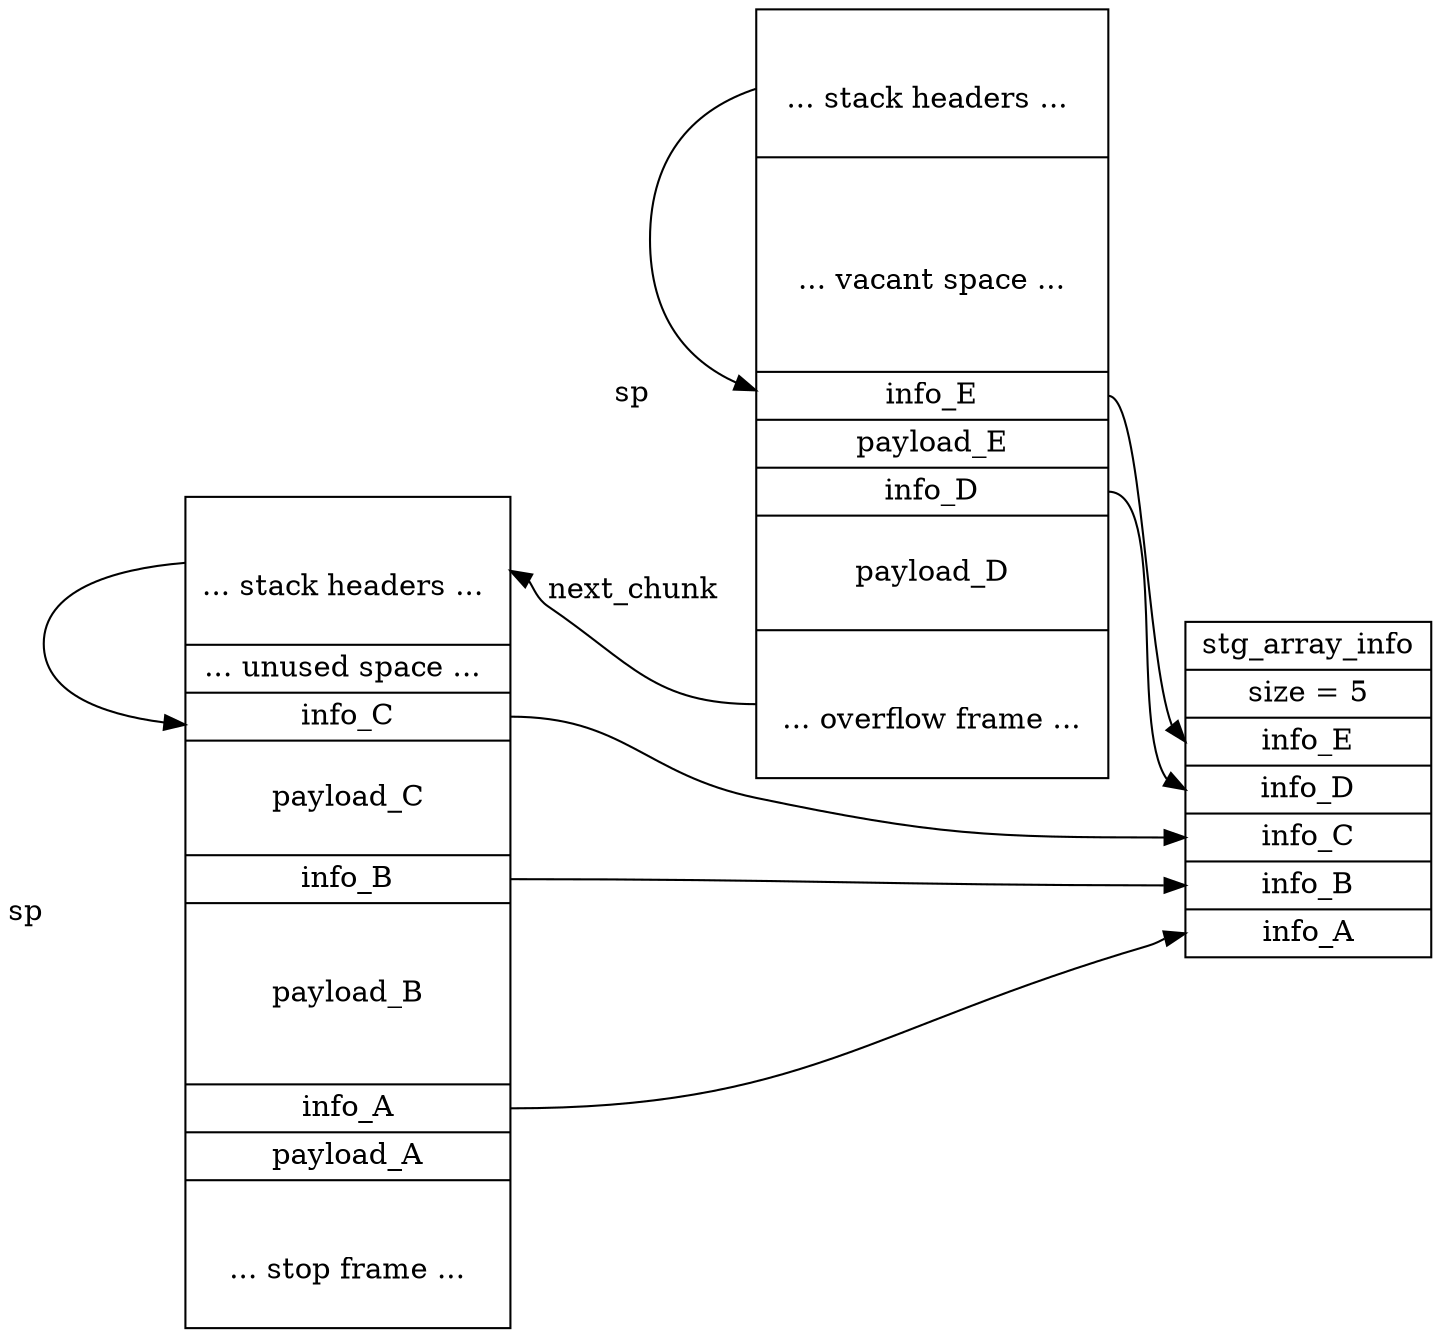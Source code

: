 digraph {
    node [shape=record];

    stack1
    [label=" <top> \n\n... stack headers ... \n\n\
           | ... unused space ... \n \
           | <C> info_C     \
           | \npayload_C\n\n      \
           | <B> info_B     \
           | \n\npayload_B\n\n\n      \
           | <A> info_A     \
           | payload_A\n      \
           | \n\n   ... stop frame ...   \n\n"];

    stack2
    [label=" <top> \n\n... stack headers ... \n\n\
           | \n\n\n ... vacant space ... \n\n\n \
           | <E> info_E     \
           | payload_E      \
           | <D> info_D     \
           | \npayload_D\n\n      \
           | <overflow> \n\n ... overflow frame ... \n\n"];

    array
    [label=" stg_array_info \
           | size = 5 \
           | <E> info_E \
           | <D> info_D \
           | <C> info_C \
           | <B> info_B \
           | <A> info_A "]

    stack1:A -> array:A
    stack1:B -> array:B
    stack1:C -> array:C
    stack2:D -> array:D
    stack2:E -> array:E

    stack2:overflow -> stack1:top [label="next_chunk"]

    /* I use these edges to make the stacks be on the same height */
    stack1:top -> stack2:top [label="", style=invis]
    stack1:top -> stack2:top [label="", style=invis]

    stack1:top -> stack1:C [label="sp"]
    stack2:top -> stack2:E [label="sp"]

    /* sp1 [shape="plaintext", label="sp"] */
    /* sp2 [shape="plaintext", label="sp"] */
    /* sp1 -> stack1:C */
    /* sp2 -> stack2:E */

    /* stack2:top->stack1:top */ 

    /* table1 [shape=Mrecord, label="info table | <it1> code"]; */
    /* table2 [shape=Mrecord, label="info table | <it2> code"]; */
    /* stack:ip1 -> table1:it1; */
    /* stack:ip2 -> table2:it2; */


    /* struct1 [label="<f0> left|<f1> middle|<f2> right"]; */
    /* struct2 [label="<f0> one|<f1> two"]; */
    /* struct3 [label="hello&#92;nworld |{ b |{c|<here> d|e}| f}| g | h"]; */
    /* struct1:f1 -> struct2:f0; */
    /* struct1:f2 -> struct3:here; */
  rankdir="LR"
}


